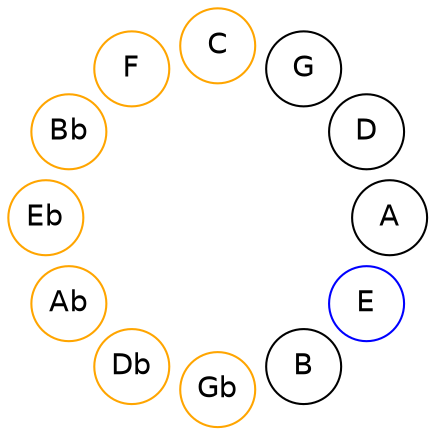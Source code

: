 
graph {

layout = circo;
mindist = .1

node [shape = circle, fontname = Helvetica, margin = 0]
edge [style=invis]

subgraph 1 {
	E -- B -- Gb -- Db -- Ab -- Eb -- Bb -- F -- C -- G -- D -- A -- E
}

E [color=blue];
Gb [color=orange];
Db [color=orange];
Ab [color=orange];
Eb [color=orange];
Bb [color=orange];
F [color=orange];
C [color=orange];
}
